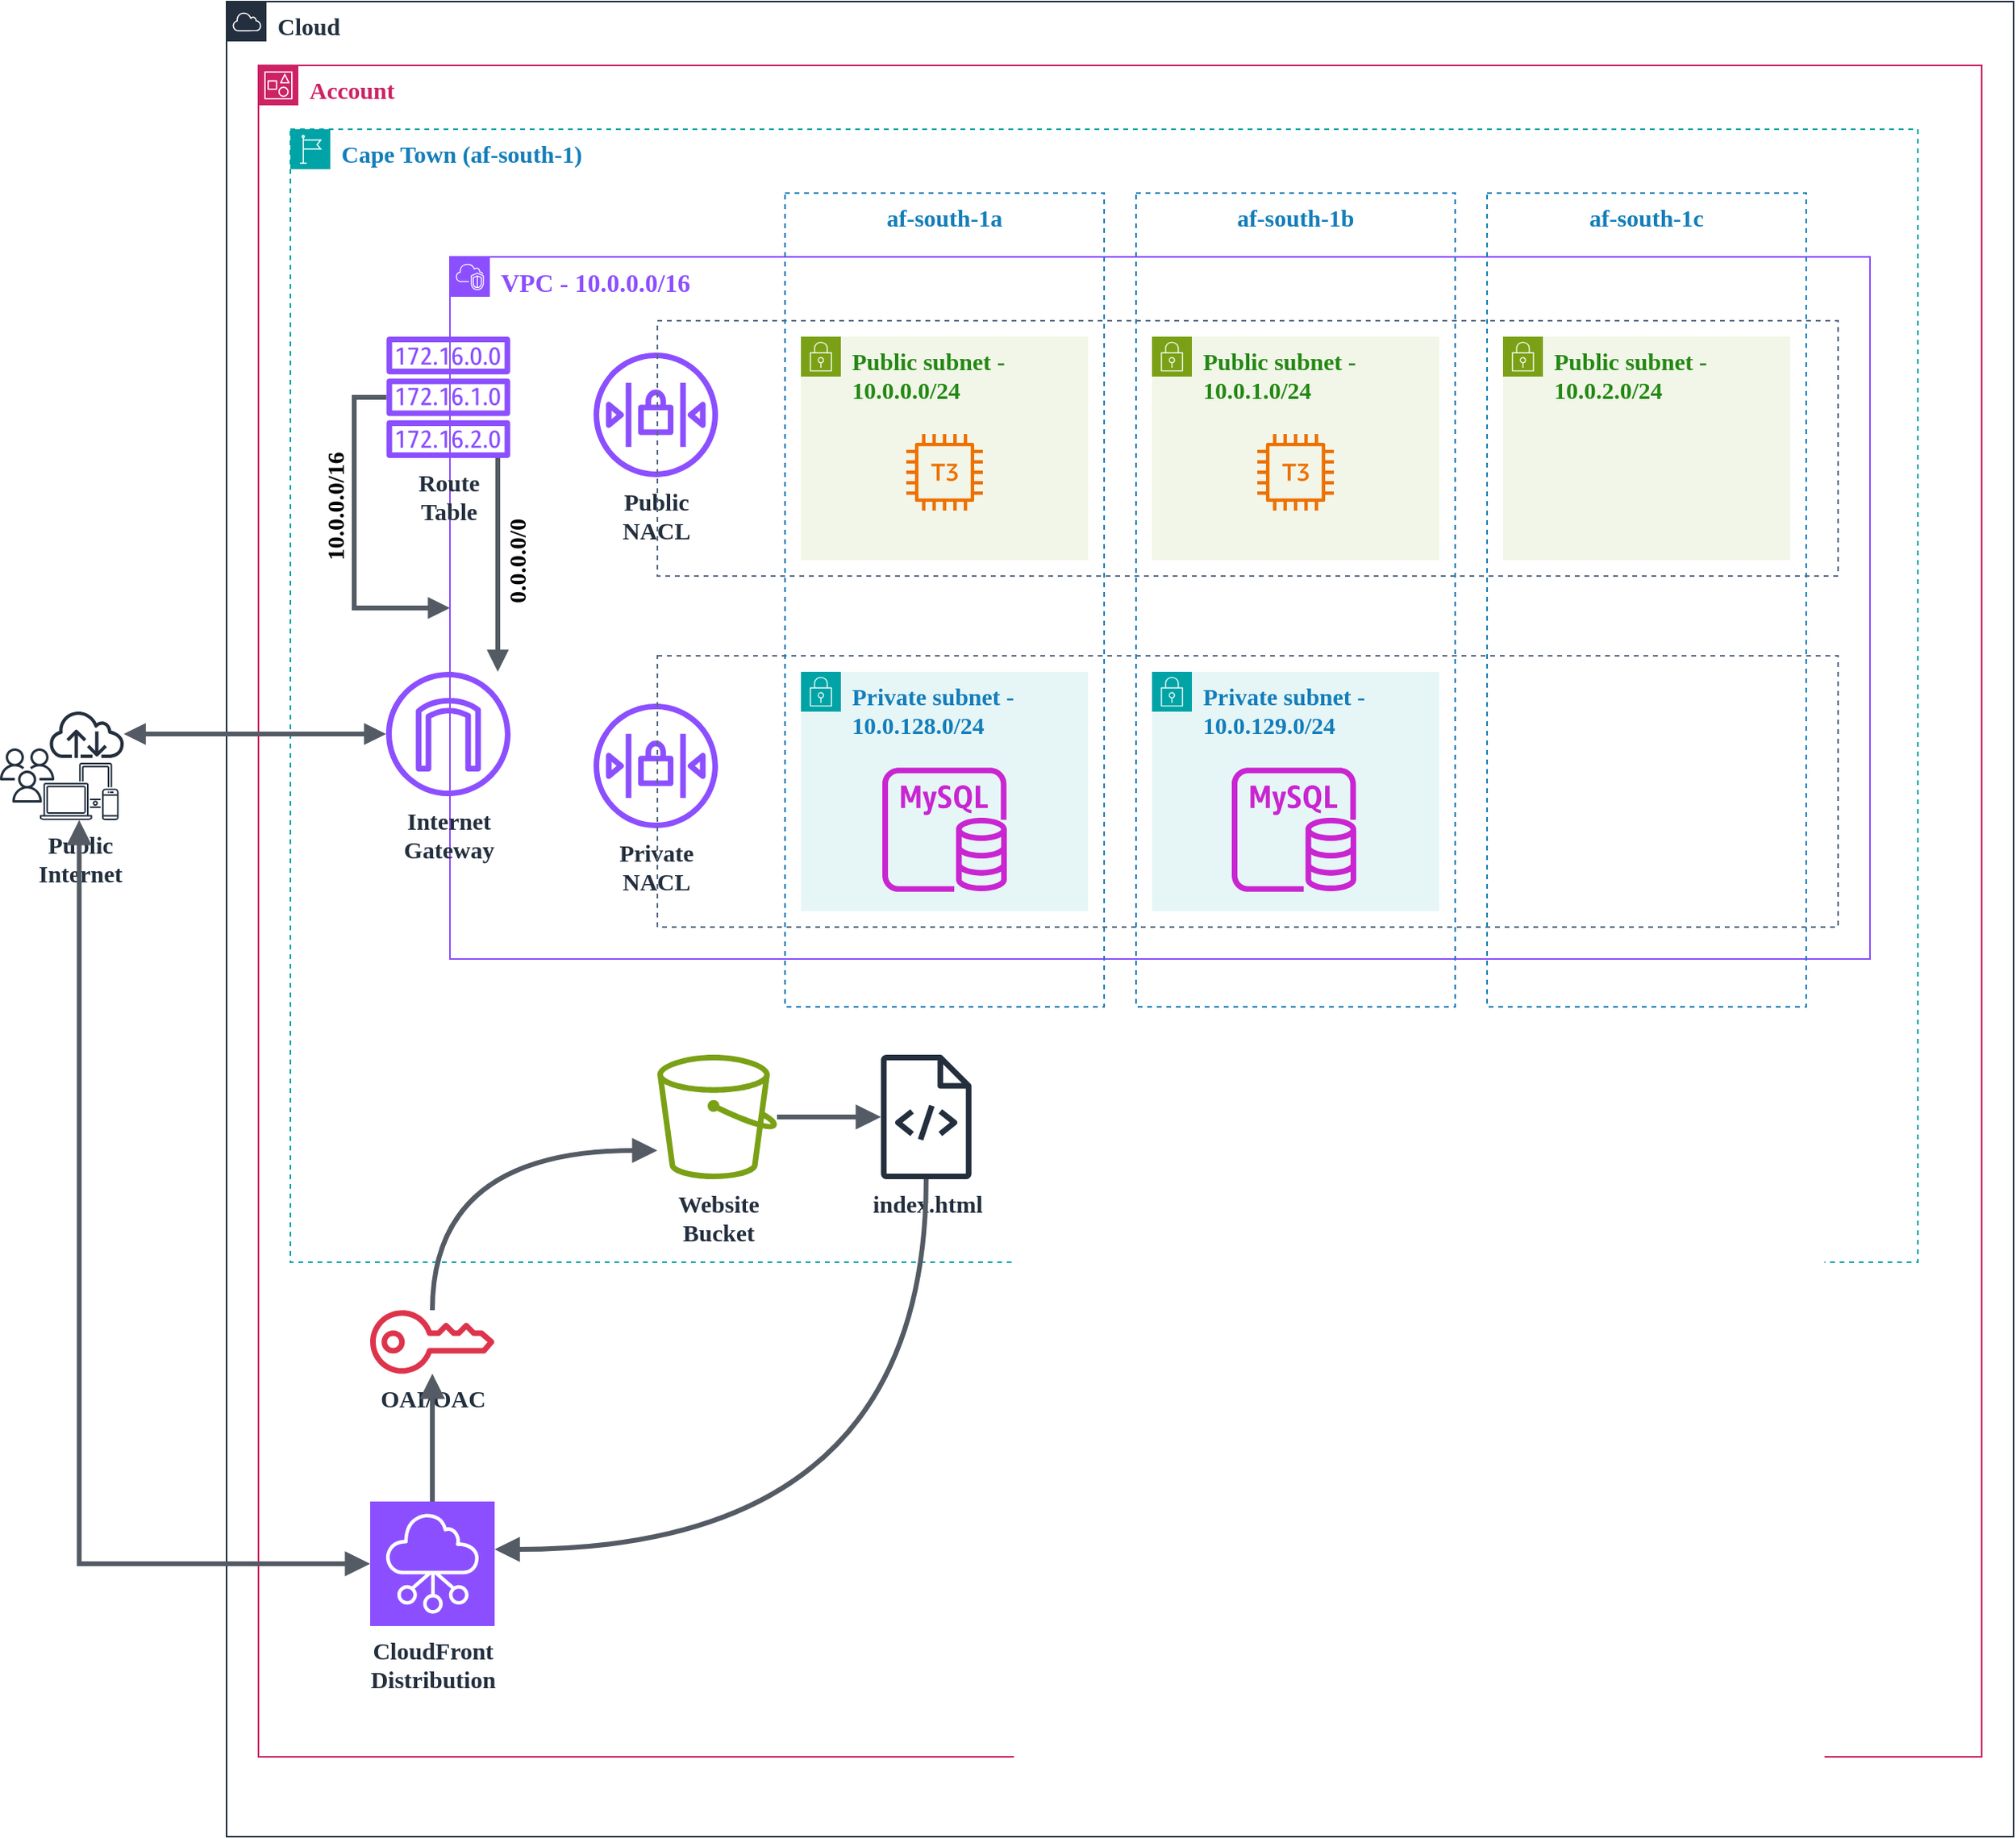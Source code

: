 <mxfile version="26.1.0">
  <diagram name="All resources" id="xAL0JIr_OXun3gcS27lu">
    <mxGraphModel dx="1061" dy="878" grid="1" gridSize="10" guides="1" tooltips="1" connect="1" arrows="1" fold="1" page="1" pageScale="1" pageWidth="1600" pageHeight="900" background="none" math="0" shadow="0">
      <root>
        <mxCell id="0" />
        <mxCell id="1" parent="0" />
        <mxCell id="qqwQtKAnkv9uPPtnW7fQ-9" value="&lt;div&gt;&lt;span style=&quot;background-color: initial;&quot;&gt;Cloud&lt;/span&gt;&lt;/div&gt;" style="points=[[0,0],[0.25,0],[0.5,0],[0.75,0],[1,0],[1,0.25],[1,0.5],[1,0.75],[1,1],[0.75,1],[0.5,1],[0.25,1],[0,1],[0,0.75],[0,0.5],[0,0.25]];outlineConnect=0;gradientColor=none;html=1;whiteSpace=wrap;fontSize=15;fontStyle=1;container=1;pointerEvents=0;collapsible=0;recursiveResize=0;shape=mxgraph.aws4.group;grIcon=mxgraph.aws4.group_aws_cloud;strokeColor=#232F3E;fillColor=none;verticalAlign=top;align=left;spacingLeft=30;fontColor=#232F3E;dashed=0;rounded=0;fontFamily=Verdana;" parent="1" vertex="1">
          <mxGeometry x="180" y="10" width="1120" height="1150" as="geometry" />
        </mxCell>
        <mxCell id="qqwQtKAnkv9uPPtnW7fQ-18" value="Account" style="points=[[0,0],[0.25,0],[0.5,0],[0.75,0],[1,0],[1,0.25],[1,0.5],[1,0.75],[1,1],[0.75,1],[0.5,1],[0.25,1],[0,1],[0,0.75],[0,0.5],[0,0.25]];outlineConnect=0;gradientColor=none;html=1;whiteSpace=wrap;fontSize=15;fontStyle=1;container=1;pointerEvents=0;collapsible=0;recursiveResize=0;shape=mxgraph.aws4.group;grIcon=mxgraph.aws4.group_account;strokeColor=#CD2264;fillColor=none;verticalAlign=top;align=left;spacingLeft=30;fontColor=#CD2264;dashed=0;fontFamily=Verdana;" parent="qqwQtKAnkv9uPPtnW7fQ-9" vertex="1">
          <mxGeometry x="20" y="40" width="1080" height="1060" as="geometry" />
        </mxCell>
        <mxCell id="qqwQtKAnkv9uPPtnW7fQ-5" value="Cape Town (af-south-1)" style="points=[[0,0],[0.25,0],[0.5,0],[0.75,0],[1,0],[1,0.25],[1,0.5],[1,0.75],[1,1],[0.75,1],[0.5,1],[0.25,1],[0,1],[0,0.75],[0,0.5],[0,0.25]];outlineConnect=0;gradientColor=none;html=1;whiteSpace=wrap;fontSize=15;fontStyle=1;container=1;pointerEvents=0;collapsible=0;recursiveResize=0;shape=mxgraph.aws4.group;grIcon=mxgraph.aws4.group_region;strokeColor=#00A4A6;fillColor=none;verticalAlign=top;align=left;spacingLeft=30;fontColor=#147EBA;dashed=1;rounded=0;fontFamily=Verdana;" parent="qqwQtKAnkv9uPPtnW7fQ-18" vertex="1">
          <mxGeometry x="20" y="40" width="1020" height="710" as="geometry" />
        </mxCell>
        <mxCell id="qqwQtKAnkv9uPPtnW7fQ-10" value="VPC - 10.0.0.0/16" style="points=[[0,0],[0.25,0],[0.5,0],[0.75,0],[1,0],[1,0.25],[1,0.5],[1,0.75],[1,1],[0.75,1],[0.5,1],[0.25,1],[0,1],[0,0.75],[0,0.5],[0,0.25]];outlineConnect=0;gradientColor=none;html=1;whiteSpace=wrap;fontSize=16;fontStyle=1;container=1;pointerEvents=0;collapsible=0;recursiveResize=0;shape=mxgraph.aws4.group;grIcon=mxgraph.aws4.group_vpc2;strokeColor=#8C4FFF;fillColor=none;verticalAlign=top;align=left;spacingLeft=30;fontColor=#8C4FFF;dashed=0;hachureGap=4;fontFamily=Verdana;horizontal=1;" parent="qqwQtKAnkv9uPPtnW7fQ-5" vertex="1">
          <mxGeometry x="100" y="80" width="890" height="440" as="geometry" />
        </mxCell>
        <mxCell id="qqwQtKAnkv9uPPtnW7fQ-27" value="Internet&lt;div&gt;Gateway&lt;/div&gt;" style="sketch=0;outlineConnect=0;fontColor=#232F3E;gradientColor=none;fillColor=#8C4FFF;strokeColor=none;dashed=0;verticalLabelPosition=bottom;verticalAlign=top;align=center;html=1;fontSize=15;fontStyle=1;aspect=fixed;pointerEvents=1;shape=mxgraph.aws4.internet_gateway;fontFamily=Verdana;" parent="qqwQtKAnkv9uPPtnW7fQ-10" vertex="1">
          <mxGeometry x="-40" y="260" width="78" height="78" as="geometry" />
        </mxCell>
        <mxCell id="qqwQtKAnkv9uPPtnW7fQ-34" value="Public&lt;div style=&quot;font-size: 15px;&quot;&gt;NACL&lt;/div&gt;" style="sketch=0;outlineConnect=0;fontColor=#232F3E;gradientColor=none;fillColor=#8C4FFF;strokeColor=none;dashed=0;verticalLabelPosition=bottom;verticalAlign=top;align=center;html=1;fontSize=15;fontStyle=1;aspect=fixed;pointerEvents=1;shape=mxgraph.aws4.network_access_control_list;fontFamily=Verdana;" parent="qqwQtKAnkv9uPPtnW7fQ-10" vertex="1">
          <mxGeometry x="90" y="60" width="78" height="78" as="geometry" />
        </mxCell>
        <mxCell id="qqwQtKAnkv9uPPtnW7fQ-37" value="" style="fillColor=none;strokeColor=#5A6C86;dashed=1;verticalAlign=top;fontStyle=1;fontColor=#5A6C86;whiteSpace=wrap;html=1;fontFamily=Verdana;fontSize=15;" parent="qqwQtKAnkv9uPPtnW7fQ-10" vertex="1">
          <mxGeometry x="130" y="40" width="740" height="160" as="geometry" />
        </mxCell>
        <mxCell id="qqwQtKAnkv9uPPtnW7fQ-36" value="Private&lt;div style=&quot;font-size: 15px;&quot;&gt;NACL&lt;/div&gt;" style="sketch=0;outlineConnect=0;fontColor=#232F3E;gradientColor=none;fillColor=#8C4FFF;strokeColor=none;dashed=0;verticalLabelPosition=bottom;verticalAlign=top;align=center;html=1;fontSize=15;fontStyle=1;aspect=fixed;pointerEvents=1;shape=mxgraph.aws4.network_access_control_list;fontFamily=Verdana;" parent="qqwQtKAnkv9uPPtnW7fQ-10" vertex="1">
          <mxGeometry x="90" y="280" width="78" height="78" as="geometry" />
        </mxCell>
        <mxCell id="qqwQtKAnkv9uPPtnW7fQ-38" value="" style="fillColor=none;strokeColor=#5A6C86;dashed=1;verticalAlign=top;fontStyle=1;fontColor=#5A6C86;whiteSpace=wrap;html=1;fontFamily=Verdana;fontSize=15;" parent="qqwQtKAnkv9uPPtnW7fQ-10" vertex="1">
          <mxGeometry x="130" y="250" width="740" height="170" as="geometry" />
        </mxCell>
        <mxCell id="qqwQtKAnkv9uPPtnW7fQ-6" value="af-south-1b" style="fillColor=none;strokeColor=#147EBA;dashed=1;verticalAlign=top;fontStyle=1;fontColor=#147EBA;whiteSpace=wrap;html=1;rounded=0;fontFamily=Verdana;fontSize=15;" parent="qqwQtKAnkv9uPPtnW7fQ-5" vertex="1">
          <mxGeometry x="530" y="40" width="200" height="510" as="geometry" />
        </mxCell>
        <mxCell id="qqwQtKAnkv9uPPtnW7fQ-7" value="af-south-1c" style="fillColor=none;strokeColor=#147EBA;dashed=1;verticalAlign=top;fontStyle=1;fontColor=#147EBA;whiteSpace=wrap;html=1;rounded=0;fontFamily=Verdana;fontSize=15;" parent="qqwQtKAnkv9uPPtnW7fQ-5" vertex="1">
          <mxGeometry x="750" y="40" width="200" height="510" as="geometry" />
        </mxCell>
        <mxCell id="qqwQtKAnkv9uPPtnW7fQ-8" value="af-south-1a" style="fillColor=none;strokeColor=#147EBA;dashed=1;verticalAlign=top;fontStyle=1;fontColor=#147EBA;whiteSpace=wrap;html=1;rounded=0;fontFamily=Verdana;fontSize=15;" parent="qqwQtKAnkv9uPPtnW7fQ-5" vertex="1">
          <mxGeometry x="310" y="40" width="200" height="510" as="geometry" />
        </mxCell>
        <mxCell id="qqwQtKAnkv9uPPtnW7fQ-13" value="Public subnet - 10.0.0.0/24" style="points=[[0,0],[0.25,0],[0.5,0],[0.75,0],[1,0],[1,0.25],[1,0.5],[1,0.75],[1,1],[0.75,1],[0.5,1],[0.25,1],[0,1],[0,0.75],[0,0.5],[0,0.25]];outlineConnect=0;gradientColor=none;html=1;whiteSpace=wrap;fontSize=15;fontStyle=1;container=1;pointerEvents=0;collapsible=0;recursiveResize=0;shape=mxgraph.aws4.group;grIcon=mxgraph.aws4.group_security_group;grStroke=0;strokeColor=#7AA116;fillColor=#F2F6E8;verticalAlign=top;align=left;spacingLeft=30;fontColor=#248814;dashed=0;hachureGap=4;fontFamily=Verdana;" parent="qqwQtKAnkv9uPPtnW7fQ-5" vertex="1">
          <mxGeometry x="320" y="130" width="180" height="140" as="geometry" />
        </mxCell>
        <mxCell id="qqwQtKAnkv9uPPtnW7fQ-21" value="" style="sketch=0;outlineConnect=0;fontColor=#232F3E;gradientColor=none;fillColor=#ED7100;strokeColor=none;dashed=0;verticalLabelPosition=bottom;verticalAlign=top;align=center;html=1;fontSize=12;fontStyle=0;aspect=fixed;pointerEvents=1;shape=mxgraph.aws4.t3_instance;" parent="qqwQtKAnkv9uPPtnW7fQ-13" vertex="1">
          <mxGeometry x="66" y="61" width="48" height="48" as="geometry" />
        </mxCell>
        <mxCell id="qqwQtKAnkv9uPPtnW7fQ-17" value="Public subnet - 10.0.2.0/24" style="points=[[0,0],[0.25,0],[0.5,0],[0.75,0],[1,0],[1,0.25],[1,0.5],[1,0.75],[1,1],[0.75,1],[0.5,1],[0.25,1],[0,1],[0,0.75],[0,0.5],[0,0.25]];outlineConnect=0;gradientColor=none;html=1;whiteSpace=wrap;fontSize=15;fontStyle=1;container=1;pointerEvents=0;collapsible=0;recursiveResize=0;shape=mxgraph.aws4.group;grIcon=mxgraph.aws4.group_security_group;grStroke=0;strokeColor=#7AA116;fillColor=#F2F6E8;verticalAlign=top;align=left;spacingLeft=30;fontColor=#248814;dashed=0;hachureGap=4;fontFamily=Verdana;" parent="qqwQtKAnkv9uPPtnW7fQ-5" vertex="1">
          <mxGeometry x="760" y="130" width="180" height="140" as="geometry" />
        </mxCell>
        <mxCell id="qqwQtKAnkv9uPPtnW7fQ-16" value="Public subnet - 10.0.1.0/24" style="points=[[0,0],[0.25,0],[0.5,0],[0.75,0],[1,0],[1,0.25],[1,0.5],[1,0.75],[1,1],[0.75,1],[0.5,1],[0.25,1],[0,1],[0,0.75],[0,0.5],[0,0.25]];outlineConnect=0;gradientColor=none;html=1;whiteSpace=wrap;fontSize=15;fontStyle=1;container=1;pointerEvents=0;collapsible=0;recursiveResize=0;shape=mxgraph.aws4.group;grIcon=mxgraph.aws4.group_security_group;grStroke=0;strokeColor=#7AA116;fillColor=#F2F6E8;verticalAlign=top;align=left;spacingLeft=30;fontColor=#248814;dashed=0;hachureGap=4;fontFamily=Verdana;" parent="qqwQtKAnkv9uPPtnW7fQ-5" vertex="1">
          <mxGeometry x="540" y="130" width="180" height="140" as="geometry" />
        </mxCell>
        <mxCell id="qqwQtKAnkv9uPPtnW7fQ-22" value="" style="sketch=0;outlineConnect=0;fontColor=#232F3E;gradientColor=none;fillColor=#ED7100;strokeColor=none;dashed=0;verticalLabelPosition=bottom;verticalAlign=top;align=center;html=1;fontSize=12;fontStyle=0;aspect=fixed;pointerEvents=1;shape=mxgraph.aws4.t3_instance;" parent="qqwQtKAnkv9uPPtnW7fQ-16" vertex="1">
          <mxGeometry x="66" y="61" width="48" height="48" as="geometry" />
        </mxCell>
        <mxCell id="qqwQtKAnkv9uPPtnW7fQ-23" value="Private subnet - 10.0.128.0/24" style="points=[[0,0],[0.25,0],[0.5,0],[0.75,0],[1,0],[1,0.25],[1,0.5],[1,0.75],[1,1],[0.75,1],[0.5,1],[0.25,1],[0,1],[0,0.75],[0,0.5],[0,0.25]];outlineConnect=0;gradientColor=none;html=1;whiteSpace=wrap;fontSize=15;fontStyle=1;container=1;pointerEvents=0;collapsible=0;recursiveResize=0;shape=mxgraph.aws4.group;grIcon=mxgraph.aws4.group_security_group;grStroke=0;strokeColor=#00A4A6;fillColor=#E6F6F7;verticalAlign=top;align=left;spacingLeft=30;fontColor=#147EBA;dashed=0;fontFamily=Verdana;" parent="qqwQtKAnkv9uPPtnW7fQ-5" vertex="1">
          <mxGeometry x="320" y="340" width="180" height="150" as="geometry" />
        </mxCell>
        <mxCell id="qqwQtKAnkv9uPPtnW7fQ-25" value="" style="sketch=0;outlineConnect=0;fontColor=#232F3E;gradientColor=none;fillColor=#C925D1;strokeColor=none;dashed=0;verticalLabelPosition=bottom;verticalAlign=top;align=center;html=1;fontSize=12;fontStyle=0;aspect=fixed;pointerEvents=1;shape=mxgraph.aws4.rds_mysql_instance;" parent="qqwQtKAnkv9uPPtnW7fQ-23" vertex="1">
          <mxGeometry x="51" y="60" width="78" height="78" as="geometry" />
        </mxCell>
        <mxCell id="qqwQtKAnkv9uPPtnW7fQ-24" value="Private subnet - 10.0.129.0/24" style="points=[[0,0],[0.25,0],[0.5,0],[0.75,0],[1,0],[1,0.25],[1,0.5],[1,0.75],[1,1],[0.75,1],[0.5,1],[0.25,1],[0,1],[0,0.75],[0,0.5],[0,0.25]];outlineConnect=0;gradientColor=none;html=1;whiteSpace=wrap;fontSize=15;fontStyle=1;container=1;pointerEvents=0;collapsible=0;recursiveResize=0;shape=mxgraph.aws4.group;grIcon=mxgraph.aws4.group_security_group;grStroke=0;strokeColor=#00A4A6;fillColor=#E6F6F7;verticalAlign=top;align=left;spacingLeft=30;fontColor=#147EBA;dashed=0;fontFamily=Verdana;" parent="qqwQtKAnkv9uPPtnW7fQ-5" vertex="1">
          <mxGeometry x="540" y="340" width="180" height="150" as="geometry" />
        </mxCell>
        <mxCell id="qqwQtKAnkv9uPPtnW7fQ-26" value="" style="sketch=0;outlineConnect=0;fontColor=#232F3E;gradientColor=none;fillColor=#C925D1;strokeColor=none;dashed=0;verticalLabelPosition=bottom;verticalAlign=top;align=center;html=1;fontSize=12;fontStyle=0;aspect=fixed;pointerEvents=1;shape=mxgraph.aws4.rds_mysql_instance;" parent="qqwQtKAnkv9uPPtnW7fQ-24" vertex="1">
          <mxGeometry x="50" y="60" width="78" height="78" as="geometry" />
        </mxCell>
        <mxCell id="qqwQtKAnkv9uPPtnW7fQ-28" value="Route&lt;div style=&quot;font-size: 15px;&quot;&gt;Table&lt;/div&gt;" style="sketch=0;outlineConnect=0;fontColor=#232F3E;gradientColor=none;fillColor=#8C4FFF;strokeColor=none;dashed=0;verticalLabelPosition=bottom;verticalAlign=top;align=center;html=1;fontSize=15;fontStyle=1;aspect=fixed;pointerEvents=1;shape=mxgraph.aws4.route_table;fontFamily=Verdana;" parent="qqwQtKAnkv9uPPtnW7fQ-5" vertex="1">
          <mxGeometry x="60" y="130" width="78" height="76" as="geometry" />
        </mxCell>
        <mxCell id="qqwQtKAnkv9uPPtnW7fQ-41" value="" style="edgeStyle=orthogonalEdgeStyle;html=1;endArrow=block;elbow=vertical;startArrow=none;endFill=1;strokeColor=#545B64;rounded=0;strokeWidth=3;fontFamily=Verdana;fontStyle=1;fontSize=15;" parent="qqwQtKAnkv9uPPtnW7fQ-5" source="qqwQtKAnkv9uPPtnW7fQ-28" target="qqwQtKAnkv9uPPtnW7fQ-27" edge="1">
          <mxGeometry width="100" relative="1" as="geometry">
            <mxPoint x="-100" y="210" as="sourcePoint" />
            <mxPoint y="210" as="targetPoint" />
            <Array as="points">
              <mxPoint x="130" y="280" />
              <mxPoint x="130" y="280" />
            </Array>
          </mxGeometry>
        </mxCell>
        <mxCell id="qqwQtKAnkv9uPPtnW7fQ-42" value="0.0.0.0/0" style="edgeLabel;html=1;align=center;verticalAlign=middle;resizable=0;points=[];fontStyle=1;fontFamily=Verdana;fontSize=15;horizontal=0;" parent="qqwQtKAnkv9uPPtnW7fQ-41" vertex="1" connectable="0">
          <mxGeometry x="0.271" y="1" relative="1" as="geometry">
            <mxPoint x="10" y="-20" as="offset" />
          </mxGeometry>
        </mxCell>
        <mxCell id="qqwQtKAnkv9uPPtnW7fQ-44" value="" style="edgeStyle=orthogonalEdgeStyle;html=1;endArrow=block;elbow=vertical;startArrow=none;endFill=1;strokeColor=#545B64;rounded=0;strokeWidth=3;fontFamily=Verdana;fontSize=15;horizontal=0;" parent="qqwQtKAnkv9uPPtnW7fQ-5" source="qqwQtKAnkv9uPPtnW7fQ-28" target="qqwQtKAnkv9uPPtnW7fQ-10" edge="1">
          <mxGeometry width="100" relative="1" as="geometry">
            <mxPoint x="150" y="140" as="sourcePoint" />
            <mxPoint x="250" y="140" as="targetPoint" />
            <Array as="points">
              <mxPoint x="40" y="168" />
              <mxPoint x="40" y="300" />
            </Array>
          </mxGeometry>
        </mxCell>
        <mxCell id="qqwQtKAnkv9uPPtnW7fQ-45" value="10.0.0.0/16" style="edgeLabel;html=1;align=center;verticalAlign=middle;resizable=0;points=[];horizontal=0;fontSize=15;fontStyle=1;fontFamily=Verdana;" parent="qqwQtKAnkv9uPPtnW7fQ-44" vertex="1" connectable="0">
          <mxGeometry x="-0.003" relative="1" as="geometry">
            <mxPoint x="-13" y="-17" as="offset" />
          </mxGeometry>
        </mxCell>
        <mxCell id="2SEP2AKm9mu0aHr3tU7M-3" value="&lt;font style=&quot;font-size: 15px;&quot; face=&quot;Verdana&quot;&gt;&lt;b&gt;Website&lt;/b&gt;&lt;/font&gt;&lt;div&gt;&lt;font style=&quot;font-size: 15px;&quot; face=&quot;Verdana&quot;&gt;&lt;b&gt;Bucket&lt;/b&gt;&lt;/font&gt;&lt;/div&gt;" style="sketch=0;outlineConnect=0;fontColor=#232F3E;gradientColor=none;fillColor=#7AA116;strokeColor=none;dashed=0;verticalLabelPosition=bottom;verticalAlign=top;align=center;html=1;fontSize=12;fontStyle=0;aspect=fixed;pointerEvents=1;shape=mxgraph.aws4.bucket;" vertex="1" parent="qqwQtKAnkv9uPPtnW7fQ-5">
          <mxGeometry x="230" y="580" width="75" height="78" as="geometry" />
        </mxCell>
        <mxCell id="2SEP2AKm9mu0aHr3tU7M-10" value="&lt;font style=&quot;font-size: 15px;&quot; face=&quot;Verdana&quot;&gt;&lt;b&gt;index.html&lt;/b&gt;&lt;/font&gt;" style="sketch=0;outlineConnect=0;fontColor=#232F3E;gradientColor=none;fillColor=#232F3D;strokeColor=none;dashed=0;verticalLabelPosition=bottom;verticalAlign=top;align=center;html=1;fontSize=12;fontStyle=0;aspect=fixed;pointerEvents=1;shape=mxgraph.aws4.source_code;" vertex="1" parent="qqwQtKAnkv9uPPtnW7fQ-5">
          <mxGeometry x="370" y="580" width="57" height="78" as="geometry" />
        </mxCell>
        <mxCell id="2SEP2AKm9mu0aHr3tU7M-20" value="" style="edgeStyle=orthogonalEdgeStyle;html=1;endArrow=block;elbow=vertical;startArrow=none;endFill=1;strokeColor=#545B64;rounded=0;fontSize=12;startSize=8;endSize=8;curved=1;strokeWidth=3;" edge="1" parent="qqwQtKAnkv9uPPtnW7fQ-5" source="2SEP2AKm9mu0aHr3tU7M-3" target="2SEP2AKm9mu0aHr3tU7M-10">
          <mxGeometry width="100" relative="1" as="geometry">
            <mxPoint x="330" y="600" as="sourcePoint" />
            <mxPoint x="430" y="600" as="targetPoint" />
          </mxGeometry>
        </mxCell>
        <mxCell id="2SEP2AKm9mu0aHr3tU7M-4" value="&lt;font style=&quot;font-size: 15px;&quot; face=&quot;Verdana&quot;&gt;&lt;b style=&quot;&quot;&gt;CloudFront&lt;/b&gt;&lt;/font&gt;&lt;div&gt;&lt;font style=&quot;font-size: 15px;&quot; face=&quot;Verdana&quot;&gt;&lt;b style=&quot;&quot;&gt;Distribution&lt;/b&gt;&lt;/font&gt;&lt;/div&gt;" style="sketch=0;points=[[0,0,0],[0.25,0,0],[0.5,0,0],[0.75,0,0],[1,0,0],[0,1,0],[0.25,1,0],[0.5,1,0],[0.75,1,0],[1,1,0],[0,0.25,0],[0,0.5,0],[0,0.75,0],[1,0.25,0],[1,0.5,0],[1,0.75,0]];outlineConnect=0;fontColor=#232F3E;fillColor=#8C4FFF;strokeColor=#ffffff;dashed=0;verticalLabelPosition=bottom;verticalAlign=top;align=center;html=1;fontSize=12;fontStyle=0;aspect=fixed;shape=mxgraph.aws4.resourceIcon;resIcon=mxgraph.aws4.networking_and_content_delivery;" vertex="1" parent="qqwQtKAnkv9uPPtnW7fQ-18">
          <mxGeometry x="70" y="900" width="78" height="78" as="geometry" />
        </mxCell>
        <mxCell id="2SEP2AKm9mu0aHr3tU7M-11" value="&lt;font style=&quot;font-size: 15px;&quot; face=&quot;Verdana&quot;&gt;&lt;b style=&quot;&quot;&gt;OAI/OAC&lt;/b&gt;&lt;/font&gt;" style="sketch=0;outlineConnect=0;fontColor=#232F3E;gradientColor=none;fillColor=#DD344C;strokeColor=none;dashed=0;verticalLabelPosition=bottom;verticalAlign=top;align=center;html=1;fontSize=12;fontStyle=0;aspect=fixed;pointerEvents=1;shape=mxgraph.aws4.addon;" vertex="1" parent="qqwQtKAnkv9uPPtnW7fQ-18">
          <mxGeometry x="70" y="780" width="78" height="40" as="geometry" />
        </mxCell>
        <mxCell id="2SEP2AKm9mu0aHr3tU7M-17" value="" style="edgeStyle=orthogonalEdgeStyle;html=1;endArrow=block;elbow=vertical;startArrow=none;endFill=1;strokeColor=#545B64;rounded=0;fontSize=12;startSize=8;endSize=8;curved=1;exitX=0.5;exitY=0;exitDx=0;exitDy=0;exitPerimeter=0;strokeWidth=3;" edge="1" parent="qqwQtKAnkv9uPPtnW7fQ-18" source="2SEP2AKm9mu0aHr3tU7M-4" target="2SEP2AKm9mu0aHr3tU7M-11">
          <mxGeometry width="100" relative="1" as="geometry">
            <mxPoint x="180" y="860" as="sourcePoint" />
            <mxPoint x="280" y="860" as="targetPoint" />
          </mxGeometry>
        </mxCell>
        <mxCell id="2SEP2AKm9mu0aHr3tU7M-18" value="" style="edgeStyle=orthogonalEdgeStyle;html=1;endArrow=block;elbow=vertical;startArrow=none;endFill=1;strokeColor=#545B64;rounded=0;fontSize=12;startSize=8;endSize=8;curved=1;strokeWidth=3;" edge="1" parent="qqwQtKAnkv9uPPtnW7fQ-18" source="2SEP2AKm9mu0aHr3tU7M-11" target="2SEP2AKm9mu0aHr3tU7M-3">
          <mxGeometry width="100" relative="1" as="geometry">
            <mxPoint x="140" y="670" as="sourcePoint" />
            <mxPoint x="240" y="670" as="targetPoint" />
            <Array as="points">
              <mxPoint x="109" y="680" />
            </Array>
          </mxGeometry>
        </mxCell>
        <mxCell id="2SEP2AKm9mu0aHr3tU7M-21" value="" style="edgeStyle=orthogonalEdgeStyle;html=1;endArrow=block;elbow=vertical;startArrow=none;endFill=1;strokeColor=#545B64;rounded=0;fontSize=12;startSize=8;endSize=8;curved=1;strokeWidth=3;" edge="1" parent="qqwQtKAnkv9uPPtnW7fQ-18" source="2SEP2AKm9mu0aHr3tU7M-10" target="2SEP2AKm9mu0aHr3tU7M-4">
          <mxGeometry width="100" relative="1" as="geometry">
            <mxPoint x="380" y="820" as="sourcePoint" />
            <mxPoint x="480" y="820" as="targetPoint" />
            <Array as="points">
              <mxPoint x="418" y="930" />
            </Array>
          </mxGeometry>
        </mxCell>
        <mxCell id="qqwQtKAnkv9uPPtnW7fQ-32" value="" style="group;fontStyle=1;fontFamily=Verdana;fontSize=15;" parent="1" vertex="1" connectable="0">
          <mxGeometry x="38" y="454" width="78.75" height="69" as="geometry" />
        </mxCell>
        <mxCell id="qqwQtKAnkv9uPPtnW7fQ-30" value="Public&lt;div style=&quot;font-size: 15px;&quot;&gt;Internet&lt;/div&gt;" style="sketch=0;outlineConnect=0;gradientColor=none;fontColor=#232F3E;strokeColor=none;fillColor=#232F3E;dashed=0;verticalLabelPosition=bottom;verticalAlign=top;align=center;html=1;fontSize=15;fontStyle=1;aspect=fixed;shape=mxgraph.aws4.illustration_devices;pointerEvents=1;fontFamily=Verdana;" parent="qqwQtKAnkv9uPPtnW7fQ-32" vertex="1">
          <mxGeometry x="25" y="33" width="49.32" height="36" as="geometry" />
        </mxCell>
        <mxCell id="qqwQtKAnkv9uPPtnW7fQ-29" value="" style="sketch=0;outlineConnect=0;fontColor=#232F3E;gradientColor=none;fillColor=#232F3D;strokeColor=none;dashed=0;verticalLabelPosition=bottom;verticalAlign=top;align=center;html=1;fontSize=15;fontStyle=1;aspect=fixed;pointerEvents=1;shape=mxgraph.aws4.internet;fontFamily=Verdana;" parent="qqwQtKAnkv9uPPtnW7fQ-32" vertex="1">
          <mxGeometry x="30" width="48.75" height="30" as="geometry" />
        </mxCell>
        <mxCell id="qqwQtKAnkv9uPPtnW7fQ-31" value="" style="sketch=0;outlineConnect=0;fontColor=#232F3E;gradientColor=none;fillColor=#232F3D;strokeColor=none;dashed=0;verticalLabelPosition=bottom;verticalAlign=top;align=center;html=1;fontSize=15;fontStyle=1;aspect=fixed;pointerEvents=1;shape=mxgraph.aws4.users;fontFamily=Verdana;" parent="qqwQtKAnkv9uPPtnW7fQ-32" vertex="1">
          <mxGeometry y="24" width="34" height="34" as="geometry" />
        </mxCell>
        <mxCell id="qqwQtKAnkv9uPPtnW7fQ-33" value="" style="edgeStyle=orthogonalEdgeStyle;html=1;endArrow=block;elbow=vertical;startArrow=block;startFill=1;endFill=1;strokeColor=#545B64;rounded=0;strokeWidth=3;" parent="1" source="qqwQtKAnkv9uPPtnW7fQ-29" target="qqwQtKAnkv9uPPtnW7fQ-27" edge="1">
          <mxGeometry width="100" relative="1" as="geometry">
            <mxPoint x="50" y="330" as="sourcePoint" />
            <mxPoint x="150" y="330" as="targetPoint" />
          </mxGeometry>
        </mxCell>
        <mxCell id="2SEP2AKm9mu0aHr3tU7M-5" value="" style="edgeStyle=orthogonalEdgeStyle;html=1;endArrow=block;elbow=vertical;startArrow=block;endFill=1;strokeColor=#545B64;rounded=0;fontSize=12;startSize=8;endSize=8;curved=0;entryX=0;entryY=0.5;entryDx=0;entryDy=0;entryPerimeter=0;strokeWidth=3;startFill=1;" edge="1" parent="1" source="qqwQtKAnkv9uPPtnW7fQ-30" target="2SEP2AKm9mu0aHr3tU7M-4">
          <mxGeometry width="100" relative="1" as="geometry">
            <mxPoint x="90" y="1020" as="sourcePoint" />
            <mxPoint x="190" y="1020" as="targetPoint" />
            <Array as="points">
              <mxPoint x="88" y="989" />
            </Array>
          </mxGeometry>
        </mxCell>
      </root>
    </mxGraphModel>
  </diagram>
</mxfile>
